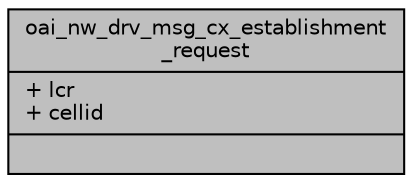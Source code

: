 digraph "oai_nw_drv_msg_cx_establishment_request"
{
 // LATEX_PDF_SIZE
  edge [fontname="Helvetica",fontsize="10",labelfontname="Helvetica",labelfontsize="10"];
  node [fontname="Helvetica",fontsize="10",shape=record];
  Node1 [label="{oai_nw_drv_msg_cx_establishment\l_request\n|+ lcr\l+ cellid\l|}",height=0.2,width=0.4,color="black", fillcolor="grey75", style="filled", fontcolor="black",tooltip=" "];
}
